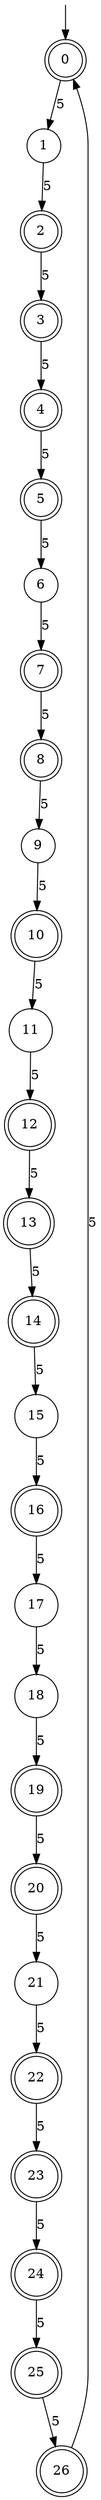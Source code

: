 digraph g {

	s0 [shape="doublecircle" label="0"];
	s1 [shape="circle" label="1"];
	s2 [shape="doublecircle" label="2"];
	s3 [shape="doublecircle" label="3"];
	s4 [shape="doublecircle" label="4"];
	s5 [shape="doublecircle" label="5"];
	s6 [shape="circle" label="6"];
	s7 [shape="doublecircle" label="7"];
	s8 [shape="doublecircle" label="8"];
	s9 [shape="circle" label="9"];
	s10 [shape="doublecircle" label="10"];
	s11 [shape="circle" label="11"];
	s12 [shape="doublecircle" label="12"];
	s13 [shape="doublecircle" label="13"];
	s14 [shape="doublecircle" label="14"];
	s15 [shape="circle" label="15"];
	s16 [shape="doublecircle" label="16"];
	s17 [shape="circle" label="17"];
	s18 [shape="circle" label="18"];
	s19 [shape="doublecircle" label="19"];
	s20 [shape="doublecircle" label="20"];
	s21 [shape="circle" label="21"];
	s22 [shape="doublecircle" label="22"];
	s23 [shape="doublecircle" label="23"];
	s24 [shape="doublecircle" label="24"];
	s25 [shape="doublecircle" label="25"];
	s26 [shape="doublecircle" label="26"];
	s0 -> s1 [label="5"];
	s1 -> s2 [label="5"];
	s2 -> s3 [label="5"];
	s3 -> s4 [label="5"];
	s4 -> s5 [label="5"];
	s5 -> s6 [label="5"];
	s6 -> s7 [label="5"];
	s7 -> s8 [label="5"];
	s8 -> s9 [label="5"];
	s9 -> s10 [label="5"];
	s10 -> s11 [label="5"];
	s11 -> s12 [label="5"];
	s12 -> s13 [label="5"];
	s13 -> s14 [label="5"];
	s14 -> s15 [label="5"];
	s15 -> s16 [label="5"];
	s16 -> s17 [label="5"];
	s17 -> s18 [label="5"];
	s18 -> s19 [label="5"];
	s19 -> s20 [label="5"];
	s20 -> s21 [label="5"];
	s21 -> s22 [label="5"];
	s22 -> s23 [label="5"];
	s23 -> s24 [label="5"];
	s24 -> s25 [label="5"];
	s25 -> s26 [label="5"];
	s26 -> s0 [label="5"];

__start0 [label="" shape="none" width="0" height="0"];
__start0 -> s0;

}
